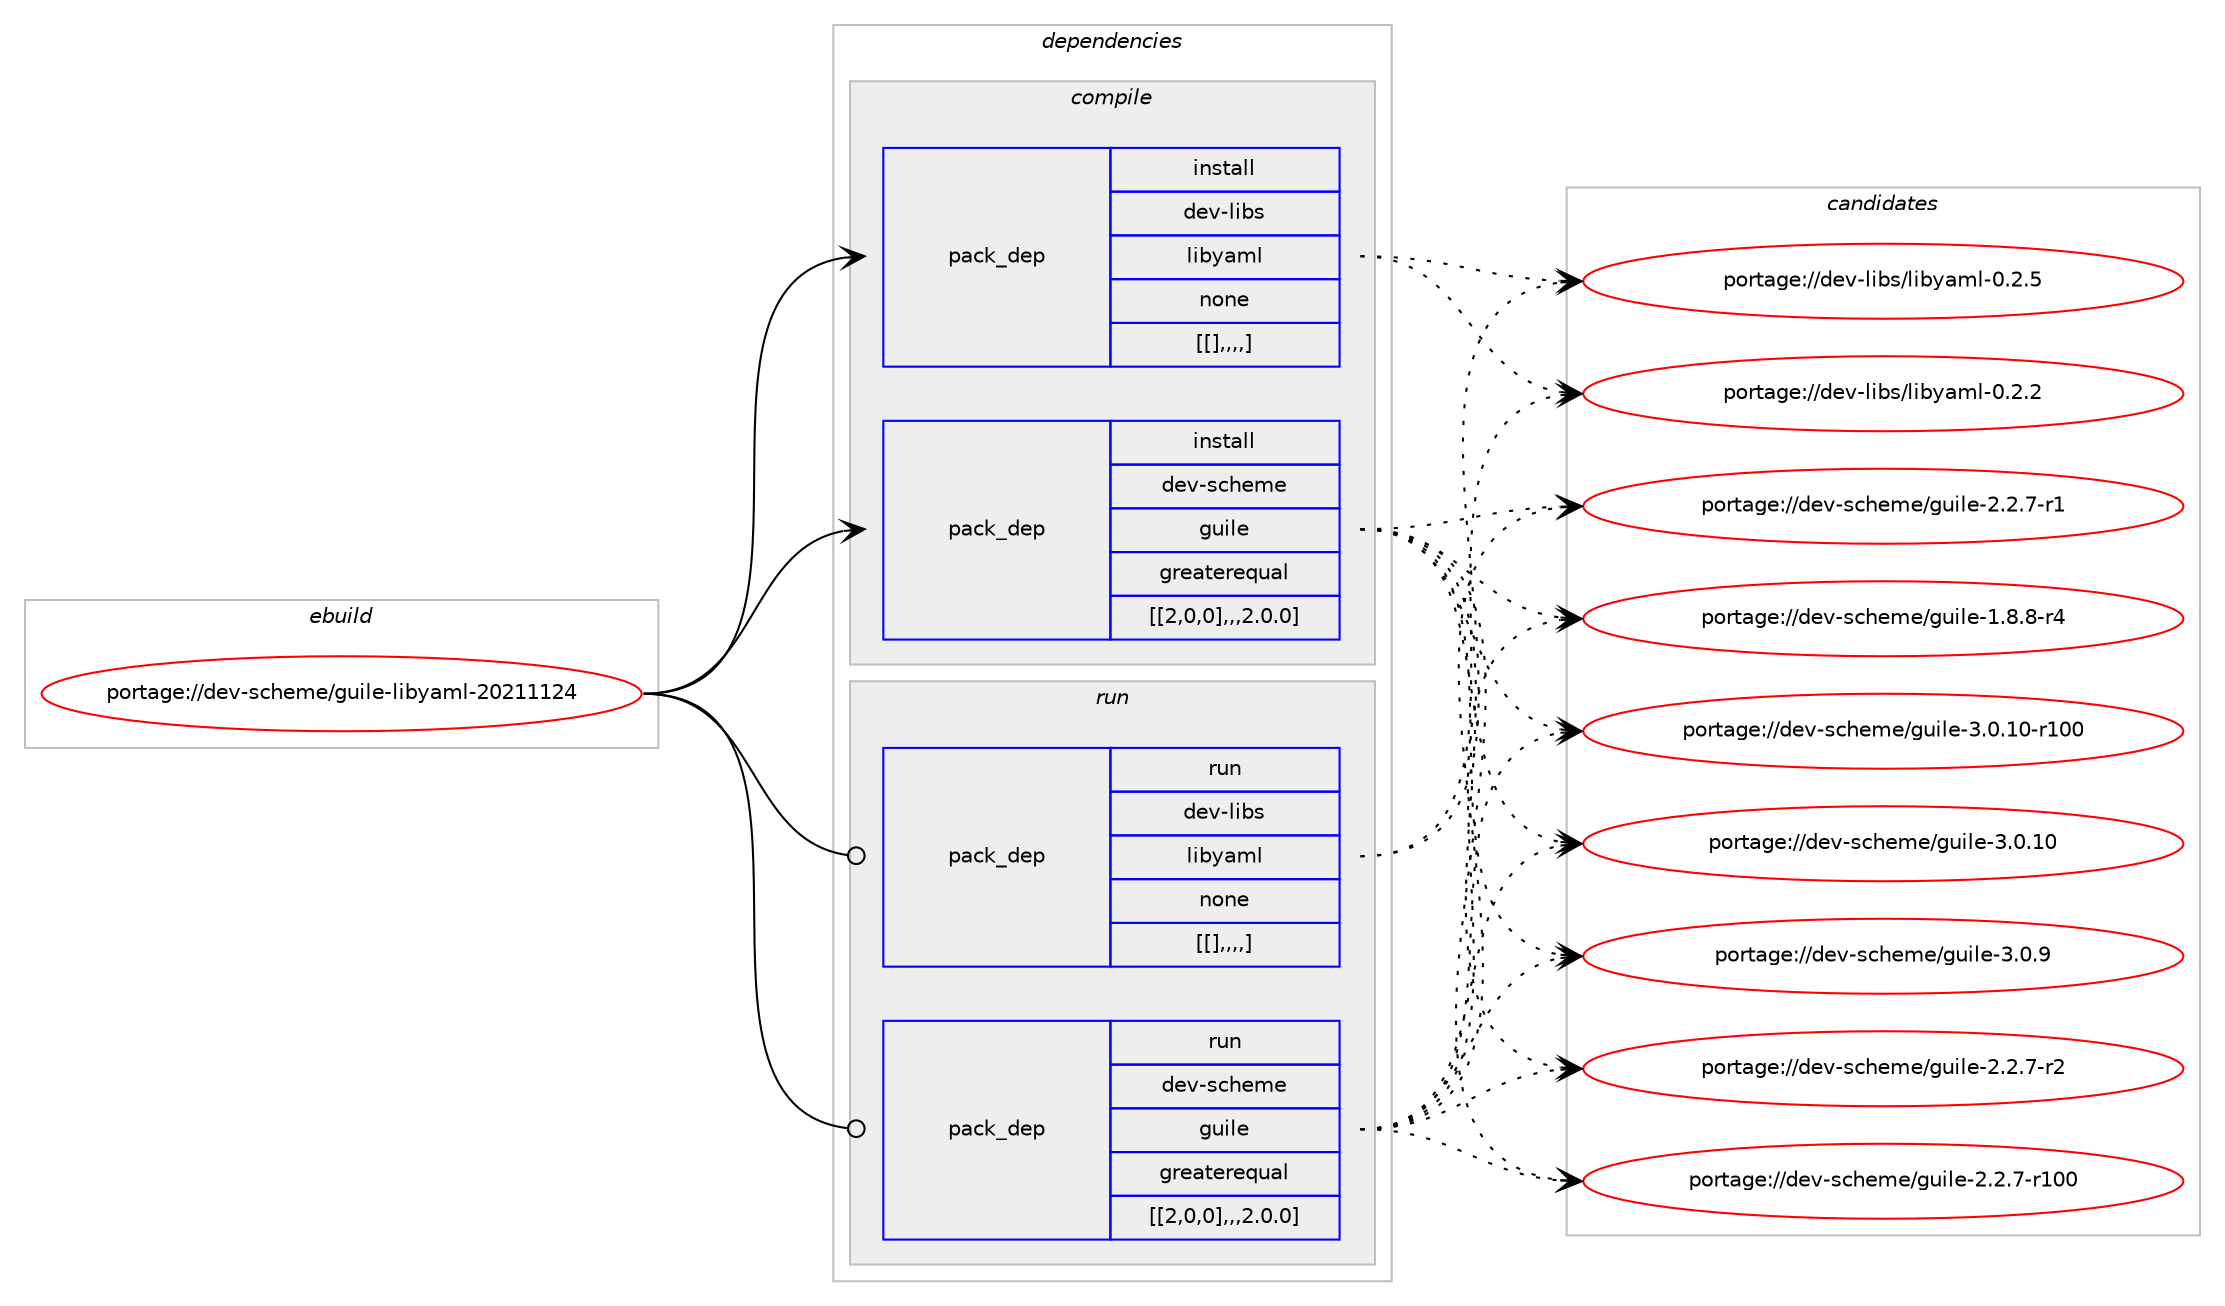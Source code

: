 digraph prolog {

# *************
# Graph options
# *************

newrank=true;
concentrate=true;
compound=true;
graph [rankdir=LR,fontname=Helvetica,fontsize=10,ranksep=1.5];#, ranksep=2.5, nodesep=0.2];
edge  [arrowhead=vee];
node  [fontname=Helvetica,fontsize=10];

# **********
# The ebuild
# **********

subgraph cluster_leftcol {
color=gray;
label=<<i>ebuild</i>>;
id [label="portage://dev-scheme/guile-libyaml-20211124", color=red, width=4, href="../dev-scheme/guile-libyaml-20211124.svg"];
}

# ****************
# The dependencies
# ****************

subgraph cluster_midcol {
color=gray;
label=<<i>dependencies</i>>;
subgraph cluster_compile {
fillcolor="#eeeeee";
style=filled;
label=<<i>compile</i>>;
subgraph pack150280 {
dependency212488 [label=<<TABLE BORDER="0" CELLBORDER="1" CELLSPACING="0" CELLPADDING="4" WIDTH="220"><TR><TD ROWSPAN="6" CELLPADDING="30">pack_dep</TD></TR><TR><TD WIDTH="110">install</TD></TR><TR><TD>dev-libs</TD></TR><TR><TD>libyaml</TD></TR><TR><TD>none</TD></TR><TR><TD>[[],,,,]</TD></TR></TABLE>>, shape=none, color=blue];
}
id:e -> dependency212488:w [weight=20,style="solid",arrowhead="vee"];
subgraph pack150281 {
dependency212489 [label=<<TABLE BORDER="0" CELLBORDER="1" CELLSPACING="0" CELLPADDING="4" WIDTH="220"><TR><TD ROWSPAN="6" CELLPADDING="30">pack_dep</TD></TR><TR><TD WIDTH="110">install</TD></TR><TR><TD>dev-scheme</TD></TR><TR><TD>guile</TD></TR><TR><TD>greaterequal</TD></TR><TR><TD>[[2,0,0],,,2.0.0]</TD></TR></TABLE>>, shape=none, color=blue];
}
id:e -> dependency212489:w [weight=20,style="solid",arrowhead="vee"];
}
subgraph cluster_compileandrun {
fillcolor="#eeeeee";
style=filled;
label=<<i>compile and run</i>>;
}
subgraph cluster_run {
fillcolor="#eeeeee";
style=filled;
label=<<i>run</i>>;
subgraph pack150282 {
dependency212490 [label=<<TABLE BORDER="0" CELLBORDER="1" CELLSPACING="0" CELLPADDING="4" WIDTH="220"><TR><TD ROWSPAN="6" CELLPADDING="30">pack_dep</TD></TR><TR><TD WIDTH="110">run</TD></TR><TR><TD>dev-libs</TD></TR><TR><TD>libyaml</TD></TR><TR><TD>none</TD></TR><TR><TD>[[],,,,]</TD></TR></TABLE>>, shape=none, color=blue];
}
id:e -> dependency212490:w [weight=20,style="solid",arrowhead="odot"];
subgraph pack150283 {
dependency212491 [label=<<TABLE BORDER="0" CELLBORDER="1" CELLSPACING="0" CELLPADDING="4" WIDTH="220"><TR><TD ROWSPAN="6" CELLPADDING="30">pack_dep</TD></TR><TR><TD WIDTH="110">run</TD></TR><TR><TD>dev-scheme</TD></TR><TR><TD>guile</TD></TR><TR><TD>greaterequal</TD></TR><TR><TD>[[2,0,0],,,2.0.0]</TD></TR></TABLE>>, shape=none, color=blue];
}
id:e -> dependency212491:w [weight=20,style="solid",arrowhead="odot"];
}
}

# **************
# The candidates
# **************

subgraph cluster_choices {
rank=same;
color=gray;
label=<<i>candidates</i>>;

subgraph choice150280 {
color=black;
nodesep=1;
choice1001011184510810598115471081059812197109108454846504653 [label="portage://dev-libs/libyaml-0.2.5", color=red, width=4,href="../dev-libs/libyaml-0.2.5.svg"];
choice1001011184510810598115471081059812197109108454846504650 [label="portage://dev-libs/libyaml-0.2.2", color=red, width=4,href="../dev-libs/libyaml-0.2.2.svg"];
dependency212488:e -> choice1001011184510810598115471081059812197109108454846504653:w [style=dotted,weight="100"];
dependency212488:e -> choice1001011184510810598115471081059812197109108454846504650:w [style=dotted,weight="100"];
}
subgraph choice150281 {
color=black;
nodesep=1;
choice1001011184511599104101109101471031171051081014551464846494845114494848 [label="portage://dev-scheme/guile-3.0.10-r100", color=red, width=4,href="../dev-scheme/guile-3.0.10-r100.svg"];
choice10010111845115991041011091014710311710510810145514648464948 [label="portage://dev-scheme/guile-3.0.10", color=red, width=4,href="../dev-scheme/guile-3.0.10.svg"];
choice100101118451159910410110910147103117105108101455146484657 [label="portage://dev-scheme/guile-3.0.9", color=red, width=4,href="../dev-scheme/guile-3.0.9.svg"];
choice1001011184511599104101109101471031171051081014550465046554511450 [label="portage://dev-scheme/guile-2.2.7-r2", color=red, width=4,href="../dev-scheme/guile-2.2.7-r2.svg"];
choice10010111845115991041011091014710311710510810145504650465545114494848 [label="portage://dev-scheme/guile-2.2.7-r100", color=red, width=4,href="../dev-scheme/guile-2.2.7-r100.svg"];
choice1001011184511599104101109101471031171051081014550465046554511449 [label="portage://dev-scheme/guile-2.2.7-r1", color=red, width=4,href="../dev-scheme/guile-2.2.7-r1.svg"];
choice1001011184511599104101109101471031171051081014549465646564511452 [label="portage://dev-scheme/guile-1.8.8-r4", color=red, width=4,href="../dev-scheme/guile-1.8.8-r4.svg"];
dependency212489:e -> choice1001011184511599104101109101471031171051081014551464846494845114494848:w [style=dotted,weight="100"];
dependency212489:e -> choice10010111845115991041011091014710311710510810145514648464948:w [style=dotted,weight="100"];
dependency212489:e -> choice100101118451159910410110910147103117105108101455146484657:w [style=dotted,weight="100"];
dependency212489:e -> choice1001011184511599104101109101471031171051081014550465046554511450:w [style=dotted,weight="100"];
dependency212489:e -> choice10010111845115991041011091014710311710510810145504650465545114494848:w [style=dotted,weight="100"];
dependency212489:e -> choice1001011184511599104101109101471031171051081014550465046554511449:w [style=dotted,weight="100"];
dependency212489:e -> choice1001011184511599104101109101471031171051081014549465646564511452:w [style=dotted,weight="100"];
}
subgraph choice150282 {
color=black;
nodesep=1;
choice1001011184510810598115471081059812197109108454846504653 [label="portage://dev-libs/libyaml-0.2.5", color=red, width=4,href="../dev-libs/libyaml-0.2.5.svg"];
choice1001011184510810598115471081059812197109108454846504650 [label="portage://dev-libs/libyaml-0.2.2", color=red, width=4,href="../dev-libs/libyaml-0.2.2.svg"];
dependency212490:e -> choice1001011184510810598115471081059812197109108454846504653:w [style=dotted,weight="100"];
dependency212490:e -> choice1001011184510810598115471081059812197109108454846504650:w [style=dotted,weight="100"];
}
subgraph choice150283 {
color=black;
nodesep=1;
choice1001011184511599104101109101471031171051081014551464846494845114494848 [label="portage://dev-scheme/guile-3.0.10-r100", color=red, width=4,href="../dev-scheme/guile-3.0.10-r100.svg"];
choice10010111845115991041011091014710311710510810145514648464948 [label="portage://dev-scheme/guile-3.0.10", color=red, width=4,href="../dev-scheme/guile-3.0.10.svg"];
choice100101118451159910410110910147103117105108101455146484657 [label="portage://dev-scheme/guile-3.0.9", color=red, width=4,href="../dev-scheme/guile-3.0.9.svg"];
choice1001011184511599104101109101471031171051081014550465046554511450 [label="portage://dev-scheme/guile-2.2.7-r2", color=red, width=4,href="../dev-scheme/guile-2.2.7-r2.svg"];
choice10010111845115991041011091014710311710510810145504650465545114494848 [label="portage://dev-scheme/guile-2.2.7-r100", color=red, width=4,href="../dev-scheme/guile-2.2.7-r100.svg"];
choice1001011184511599104101109101471031171051081014550465046554511449 [label="portage://dev-scheme/guile-2.2.7-r1", color=red, width=4,href="../dev-scheme/guile-2.2.7-r1.svg"];
choice1001011184511599104101109101471031171051081014549465646564511452 [label="portage://dev-scheme/guile-1.8.8-r4", color=red, width=4,href="../dev-scheme/guile-1.8.8-r4.svg"];
dependency212491:e -> choice1001011184511599104101109101471031171051081014551464846494845114494848:w [style=dotted,weight="100"];
dependency212491:e -> choice10010111845115991041011091014710311710510810145514648464948:w [style=dotted,weight="100"];
dependency212491:e -> choice100101118451159910410110910147103117105108101455146484657:w [style=dotted,weight="100"];
dependency212491:e -> choice1001011184511599104101109101471031171051081014550465046554511450:w [style=dotted,weight="100"];
dependency212491:e -> choice10010111845115991041011091014710311710510810145504650465545114494848:w [style=dotted,weight="100"];
dependency212491:e -> choice1001011184511599104101109101471031171051081014550465046554511449:w [style=dotted,weight="100"];
dependency212491:e -> choice1001011184511599104101109101471031171051081014549465646564511452:w [style=dotted,weight="100"];
}
}

}
